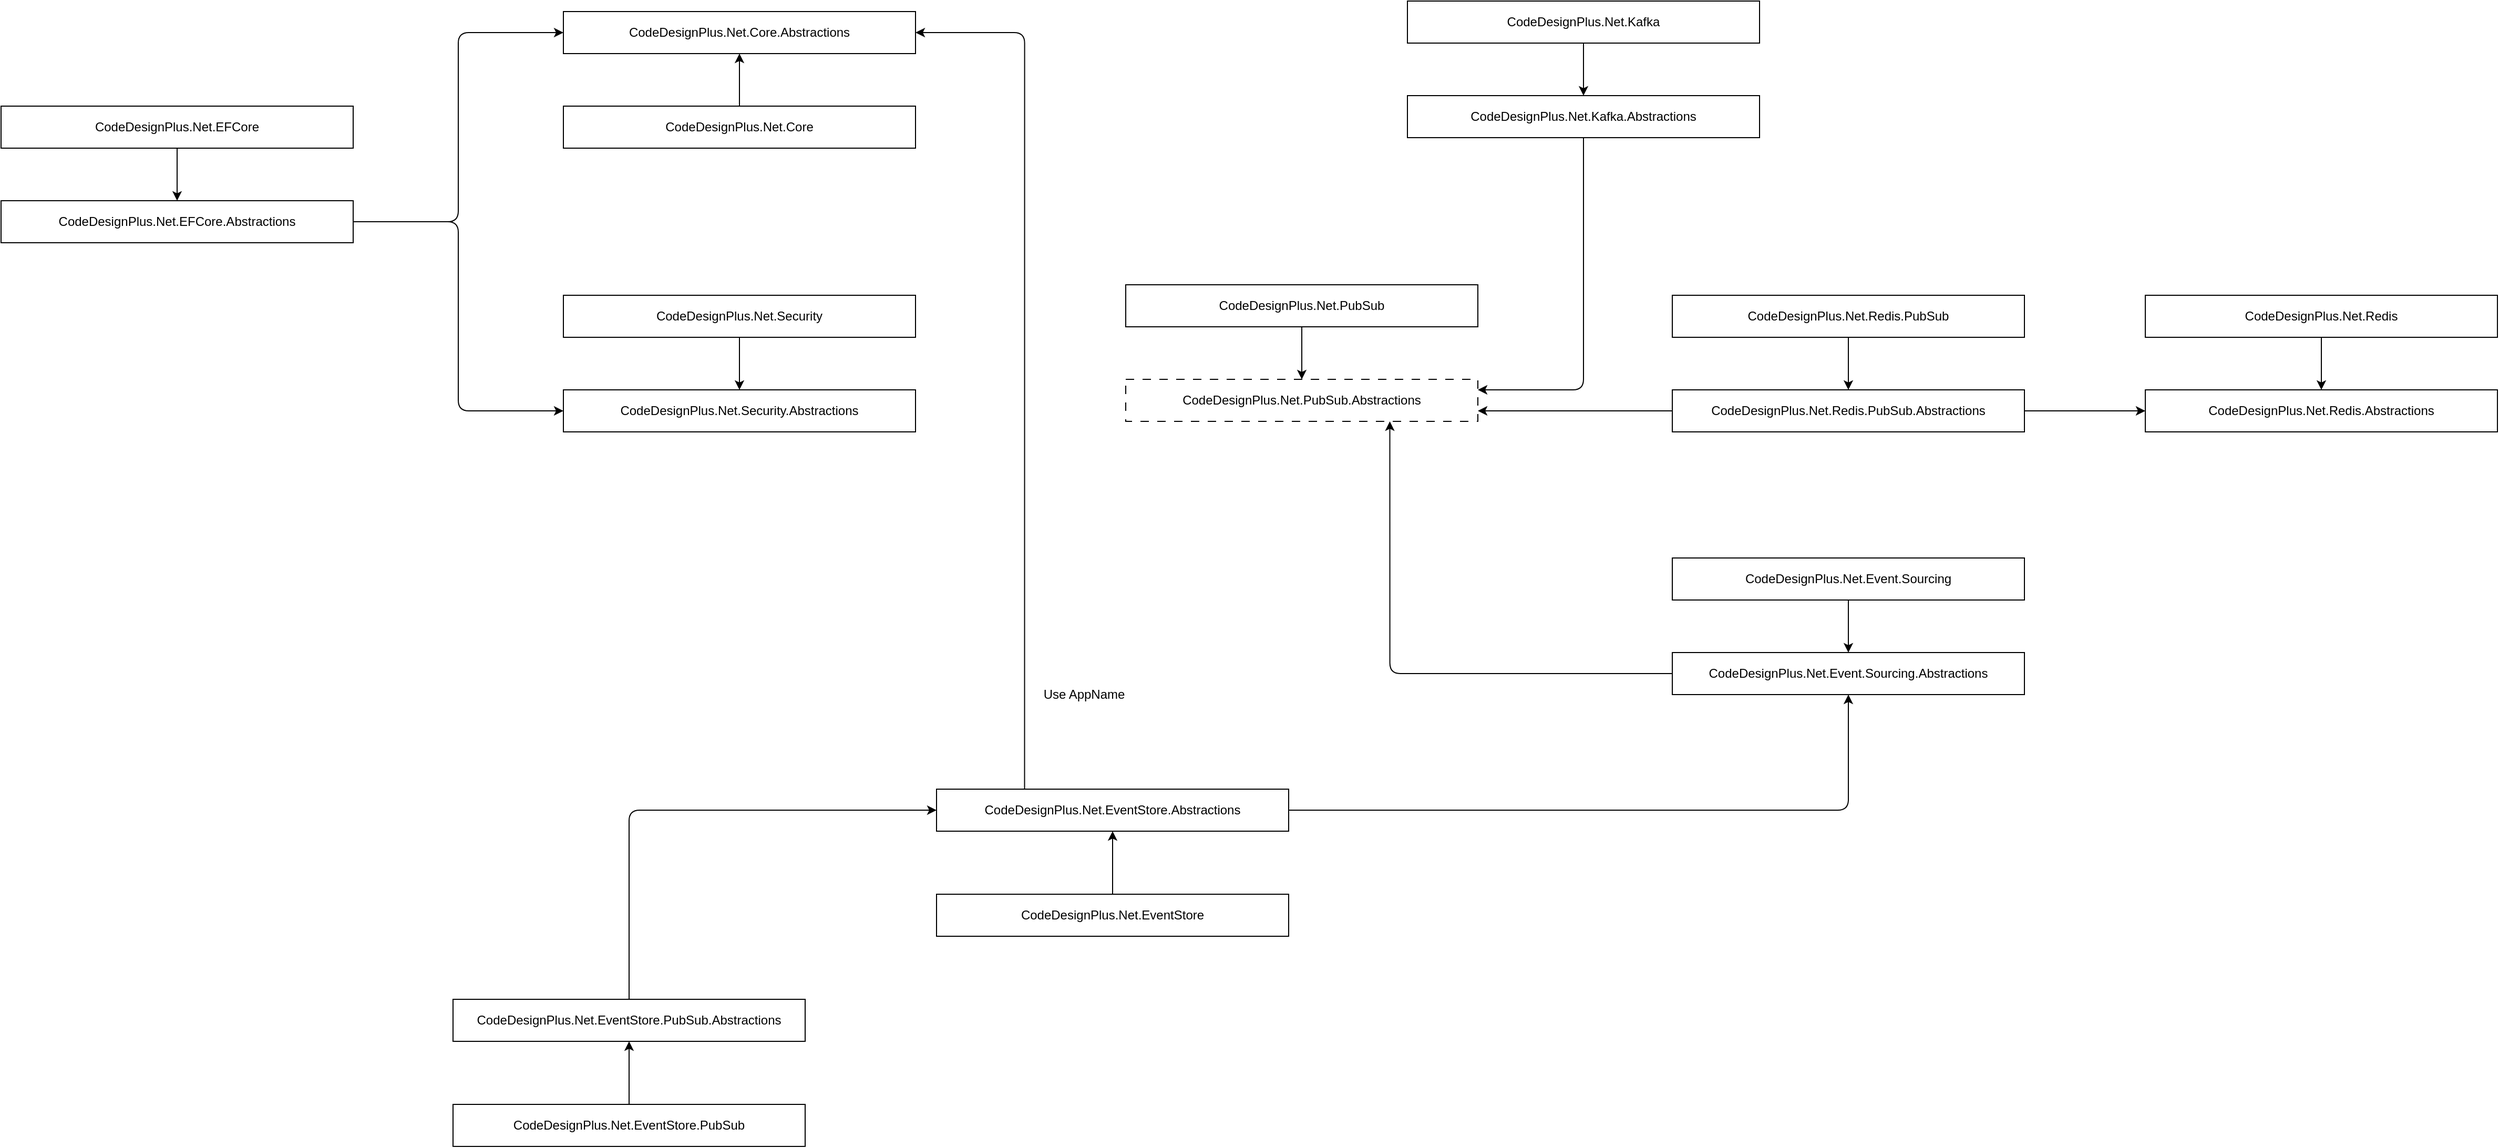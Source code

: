 <mxfile>
    <diagram id="ALPiPwQ1Wrh_tRAnz7oF" name="Page-1">
        <mxGraphModel dx="2236" dy="779" grid="1" gridSize="10" guides="1" tooltips="1" connect="1" arrows="1" fold="1" page="1" pageScale="1" pageWidth="850" pageHeight="1100" math="0" shadow="0">
            <root>
                <mxCell id="0"/>
                <mxCell id="1" parent="0"/>
                <mxCell id="4" style="edgeStyle=orthogonalEdgeStyle;html=1;entryX=0.5;entryY=1;entryDx=0;entryDy=0;" parent="1" source="2" target="3" edge="1">
                    <mxGeometry relative="1" as="geometry"/>
                </mxCell>
                <mxCell id="2" value="CodeDesignPlus.Net.Core" style="rounded=0;whiteSpace=wrap;html=1;" parent="1" vertex="1">
                    <mxGeometry x="305" y="270" width="335" height="40" as="geometry"/>
                </mxCell>
                <mxCell id="3" value="CodeDesignPlus.Net.Core.Abstractions" style="rounded=0;whiteSpace=wrap;html=1;" parent="1" vertex="1">
                    <mxGeometry x="305" y="180" width="335" height="40" as="geometry"/>
                </mxCell>
                <mxCell id="21" style="edgeStyle=orthogonalEdgeStyle;html=1;exitX=1;exitY=0.5;exitDx=0;exitDy=0;entryX=0;entryY=0.5;entryDx=0;entryDy=0;" parent="1" source="7" target="3" edge="1">
                    <mxGeometry relative="1" as="geometry"/>
                </mxCell>
                <mxCell id="22" style="edgeStyle=orthogonalEdgeStyle;html=1;exitX=1;exitY=0.5;exitDx=0;exitDy=0;entryX=0;entryY=0.5;entryDx=0;entryDy=0;" parent="1" source="7" target="13" edge="1">
                    <mxGeometry relative="1" as="geometry"/>
                </mxCell>
                <mxCell id="7" value="CodeDesignPlus.Net.EFCore.Abstractions" style="rounded=0;whiteSpace=wrap;html=1;" parent="1" vertex="1">
                    <mxGeometry x="-230" y="360" width="335" height="40" as="geometry"/>
                </mxCell>
                <mxCell id="18" style="edgeStyle=none;html=1;exitX=0.5;exitY=1;exitDx=0;exitDy=0;" parent="1" source="8" target="7" edge="1">
                    <mxGeometry relative="1" as="geometry"/>
                </mxCell>
                <mxCell id="8" value="CodeDesignPlus.Net.EFCore" style="rounded=0;whiteSpace=wrap;html=1;" parent="1" vertex="1">
                    <mxGeometry x="-230" y="270" width="335" height="40" as="geometry"/>
                </mxCell>
                <mxCell id="10" value="CodeDesignPlus.Net.Redis.Abstractions" style="rounded=0;whiteSpace=wrap;html=1;" parent="1" vertex="1">
                    <mxGeometry x="1810" y="540" width="335" height="40" as="geometry"/>
                </mxCell>
                <mxCell id="24" style="edgeStyle=orthogonalEdgeStyle;html=1;exitX=0.5;exitY=1;exitDx=0;exitDy=0;entryX=0.5;entryY=0;entryDx=0;entryDy=0;" parent="1" source="11" target="10" edge="1">
                    <mxGeometry relative="1" as="geometry"/>
                </mxCell>
                <mxCell id="11" value="CodeDesignPlus.Net.Redis" style="rounded=0;whiteSpace=wrap;html=1;" parent="1" vertex="1">
                    <mxGeometry x="1810" y="450" width="335" height="40" as="geometry"/>
                </mxCell>
                <mxCell id="13" value="CodeDesignPlus.Net.Security.Abstractions" style="rounded=0;whiteSpace=wrap;html=1;" parent="1" vertex="1">
                    <mxGeometry x="305" y="540" width="335" height="40" as="geometry"/>
                </mxCell>
                <mxCell id="20" style="edgeStyle=none;html=1;exitX=0.5;exitY=1;exitDx=0;exitDy=0;" parent="1" source="14" target="13" edge="1">
                    <mxGeometry relative="1" as="geometry"/>
                </mxCell>
                <mxCell id="14" value="CodeDesignPlus.Net.Security" style="rounded=0;whiteSpace=wrap;html=1;" parent="1" vertex="1">
                    <mxGeometry x="305" y="450" width="335" height="40" as="geometry"/>
                </mxCell>
                <mxCell id="16" value="CodeDesignPlus.Net.PubSub.Abstractions" style="rounded=0;whiteSpace=wrap;html=1;dashed=1;dashPattern=8 8;" parent="1" vertex="1">
                    <mxGeometry x="840" y="530" width="335" height="40" as="geometry"/>
                </mxCell>
                <mxCell id="23" style="edgeStyle=orthogonalEdgeStyle;html=1;exitX=0.5;exitY=1;exitDx=0;exitDy=0;entryX=0.5;entryY=0;entryDx=0;entryDy=0;" parent="1" source="17" target="16" edge="1">
                    <mxGeometry relative="1" as="geometry"/>
                </mxCell>
                <mxCell id="17" value="CodeDesignPlus.Net.PubSub" style="rounded=0;whiteSpace=wrap;html=1;" parent="1" vertex="1">
                    <mxGeometry x="840" y="440" width="335" height="40" as="geometry"/>
                </mxCell>
                <mxCell id="28" style="edgeStyle=orthogonalEdgeStyle;html=1;exitX=0;exitY=0.5;exitDx=0;exitDy=0;entryX=1;entryY=0.75;entryDx=0;entryDy=0;" parent="1" source="25" target="16" edge="1">
                    <mxGeometry relative="1" as="geometry"/>
                </mxCell>
                <mxCell id="25" value="CodeDesignPlus.Net.Redis.PubSub.Abstractions" style="rounded=0;whiteSpace=wrap;html=1;" parent="1" vertex="1">
                    <mxGeometry x="1360" y="540" width="335" height="40" as="geometry"/>
                </mxCell>
                <mxCell id="26" style="edgeStyle=orthogonalEdgeStyle;html=1;exitX=0.5;exitY=1;exitDx=0;exitDy=0;entryX=0.5;entryY=0;entryDx=0;entryDy=0;" parent="1" source="27" target="25" edge="1">
                    <mxGeometry relative="1" as="geometry"/>
                </mxCell>
                <mxCell id="29" style="edgeStyle=orthogonalEdgeStyle;html=1;exitX=1;exitY=0.5;exitDx=0;exitDy=0;entryX=0;entryY=0.5;entryDx=0;entryDy=0;" parent="1" source="25" target="10" edge="1">
                    <mxGeometry relative="1" as="geometry"/>
                </mxCell>
                <mxCell id="27" value="CodeDesignPlus.Net.Redis.PubSub" style="rounded=0;whiteSpace=wrap;html=1;" parent="1" vertex="1">
                    <mxGeometry x="1360" y="450" width="335" height="40" as="geometry"/>
                </mxCell>
                <mxCell id="33" style="edgeStyle=orthogonalEdgeStyle;html=1;exitX=0;exitY=0.5;exitDx=0;exitDy=0;entryX=0.75;entryY=1;entryDx=0;entryDy=0;" parent="1" source="30" target="16" edge="1">
                    <mxGeometry relative="1" as="geometry"/>
                </mxCell>
                <mxCell id="30" value="CodeDesignPlus.Net.Event.Sourcing.Abstractions" style="rounded=0;whiteSpace=wrap;html=1;" parent="1" vertex="1">
                    <mxGeometry x="1360" y="790" width="335" height="40" as="geometry"/>
                </mxCell>
                <mxCell id="31" style="edgeStyle=orthogonalEdgeStyle;html=1;exitX=0.5;exitY=1;exitDx=0;exitDy=0;entryX=0.5;entryY=0;entryDx=0;entryDy=0;" parent="1" source="32" target="30" edge="1">
                    <mxGeometry relative="1" as="geometry"/>
                </mxCell>
                <mxCell id="32" value="CodeDesignPlus.Net.Event.Sourcing" style="rounded=0;whiteSpace=wrap;html=1;" parent="1" vertex="1">
                    <mxGeometry x="1360" y="700" width="335" height="40" as="geometry"/>
                </mxCell>
                <mxCell id="39" style="edgeStyle=orthogonalEdgeStyle;html=1;exitX=0.25;exitY=0;exitDx=0;exitDy=0;entryX=1;entryY=0.5;entryDx=0;entryDy=0;" parent="1" source="34" target="3" edge="1">
                    <mxGeometry relative="1" as="geometry"/>
                </mxCell>
                <mxCell id="40" style="edgeStyle=orthogonalEdgeStyle;html=1;exitX=1;exitY=0.5;exitDx=0;exitDy=0;entryX=0.5;entryY=1;entryDx=0;entryDy=0;" parent="1" source="34" target="30" edge="1">
                    <mxGeometry relative="1" as="geometry"/>
                </mxCell>
                <mxCell id="34" value="CodeDesignPlus.Net.EventStore.Abstractions" style="rounded=0;whiteSpace=wrap;html=1;" parent="1" vertex="1">
                    <mxGeometry x="660" y="920" width="335" height="40" as="geometry"/>
                </mxCell>
                <mxCell id="38" style="edgeStyle=none;html=1;entryX=0.5;entryY=1;entryDx=0;entryDy=0;" parent="1" source="36" target="34" edge="1">
                    <mxGeometry relative="1" as="geometry"/>
                </mxCell>
                <mxCell id="36" value="CodeDesignPlus.Net.EventStore" style="rounded=0;whiteSpace=wrap;html=1;" parent="1" vertex="1">
                    <mxGeometry x="660" y="1020" width="335" height="40" as="geometry"/>
                </mxCell>
                <mxCell id="44" style="edgeStyle=orthogonalEdgeStyle;html=1;exitX=0.5;exitY=0;exitDx=0;exitDy=0;entryX=0;entryY=0.5;entryDx=0;entryDy=0;" parent="1" source="41" target="34" edge="1">
                    <mxGeometry relative="1" as="geometry"/>
                </mxCell>
                <mxCell id="41" value="CodeDesignPlus.Net.EventStore.PubSub.Abstractions" style="rounded=0;whiteSpace=wrap;html=1;" parent="1" vertex="1">
                    <mxGeometry x="200" y="1120" width="335" height="40" as="geometry"/>
                </mxCell>
                <mxCell id="42" style="edgeStyle=none;html=1;entryX=0.5;entryY=1;entryDx=0;entryDy=0;" parent="1" source="43" target="41" edge="1">
                    <mxGeometry relative="1" as="geometry"/>
                </mxCell>
                <mxCell id="43" value="CodeDesignPlus.Net.EventStore.PubSub" style="rounded=0;whiteSpace=wrap;html=1;" parent="1" vertex="1">
                    <mxGeometry x="200" y="1220" width="335" height="40" as="geometry"/>
                </mxCell>
                <mxCell id="45" value="Use AppName" style="text;html=1;align=center;verticalAlign=middle;resizable=0;points=[];autosize=1;strokeColor=none;fillColor=none;" vertex="1" parent="1">
                    <mxGeometry x="750" y="815" width="100" height="30" as="geometry"/>
                </mxCell>
                <mxCell id="49" style="edgeStyle=orthogonalEdgeStyle;html=1;exitX=0.5;exitY=1;exitDx=0;exitDy=0;entryX=1;entryY=0.25;entryDx=0;entryDy=0;" edge="1" parent="1" source="46" target="16">
                    <mxGeometry relative="1" as="geometry"/>
                </mxCell>
                <mxCell id="46" value="CodeDesignPlus.Net.Kafka.Abstractions" style="rounded=0;whiteSpace=wrap;html=1;" vertex="1" parent="1">
                    <mxGeometry x="1108" y="260" width="335" height="40" as="geometry"/>
                </mxCell>
                <mxCell id="47" style="edgeStyle=none;html=1;entryX=0.5;entryY=0;entryDx=0;entryDy=0;" edge="1" parent="1" source="48" target="46">
                    <mxGeometry relative="1" as="geometry"/>
                </mxCell>
                <mxCell id="48" value="CodeDesignPlus.Net.Kafka" style="rounded=0;whiteSpace=wrap;html=1;" vertex="1" parent="1">
                    <mxGeometry x="1108" y="170" width="335" height="40" as="geometry"/>
                </mxCell>
            </root>
        </mxGraphModel>
    </diagram>
</mxfile>
